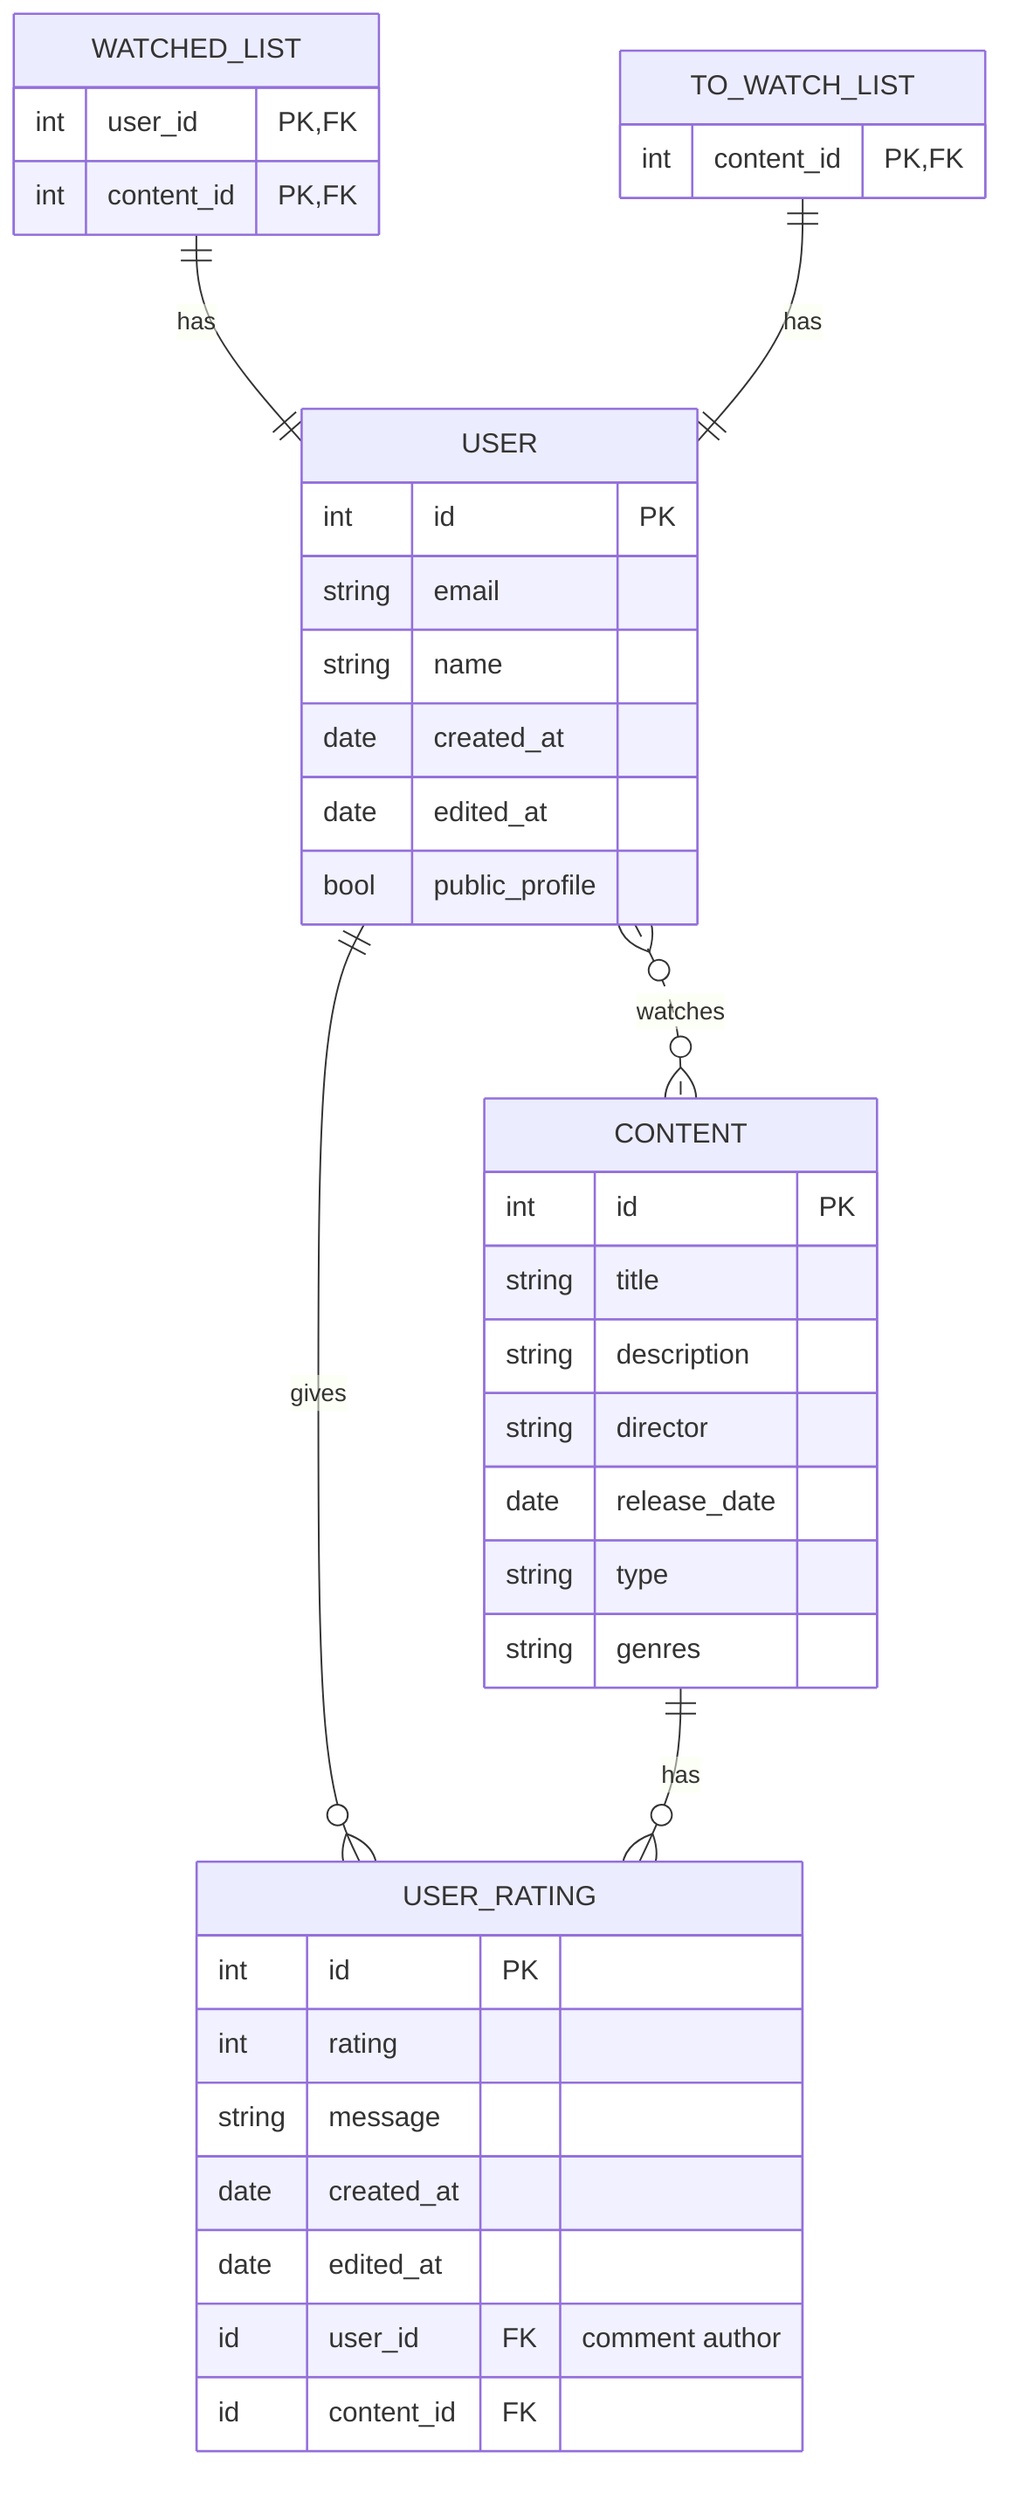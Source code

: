 erDiagram
    USER }o..o{ CONTENT : watches
    WATCHED_LIST ||--|| USER : has
    TO_WATCH_LIST ||--|| USER : has
    USER ||--o{ USER_RATING : gives
    CONTENT ||--o{ USER_RATING : has

    WATCHED_LIST{
        int user_id PK, FK
        int content_id PK, FK
    }

    TO_WATCH_LIST{
        int content_id PK, FK
    }

    CONTENT {
        int id PK
        string title
        string description
        string director
        date release_date
        string type
        string genres
    }

    USER {
        int id PK
        string email
        string name
        date created_at
        date edited_at
        bool public_profile
    }

    USER_RATING {
        int id PK
        int rating
        string message
        date created_at
        date edited_at
        id user_id FK "comment author"
        id content_id FK
    }